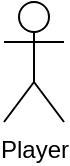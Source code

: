 <mxfile version="22.0.4" type="github">
  <diagram name="Página-1" id="Pp-JpHpmr-6VNvOZuWV1">
    <mxGraphModel dx="1438" dy="771" grid="1" gridSize="10" guides="1" tooltips="1" connect="1" arrows="1" fold="1" page="1" pageScale="1" pageWidth="827" pageHeight="1169" math="0" shadow="0">
      <root>
        <mxCell id="0" />
        <mxCell id="1" parent="0" />
        <mxCell id="ejHKZptpygo6PtBSy5ee-1" value="Player" style="shape=umlActor;verticalLabelPosition=bottom;verticalAlign=top;html=1;" vertex="1" parent="1">
          <mxGeometry x="70" y="330" width="30" height="60" as="geometry" />
        </mxCell>
      </root>
    </mxGraphModel>
  </diagram>
</mxfile>
